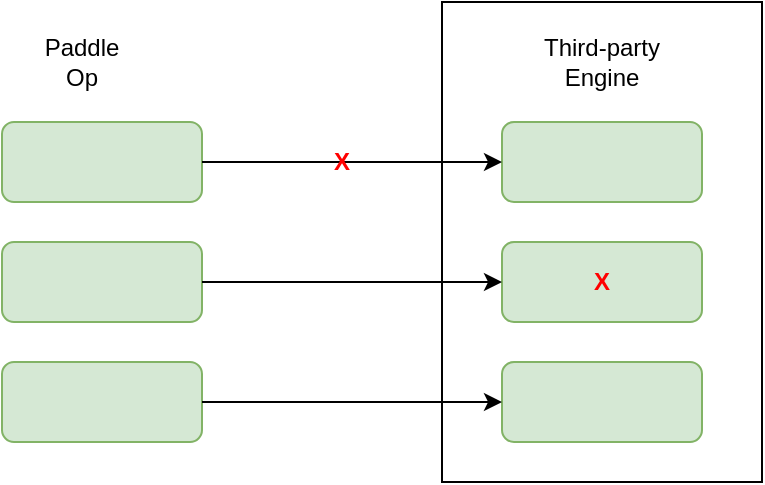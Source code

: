 <mxfile version="14.8.5" type="github">
  <diagram id="DF-CYjWvTKp4_uonpDw1" name="Page-1">
    <mxGraphModel dx="1298" dy="751" grid="1" gridSize="10" guides="1" tooltips="1" connect="1" arrows="1" fold="1" page="1" pageScale="1" pageWidth="827" pageHeight="1169" math="0" shadow="0">
      <root>
        <mxCell id="0" />
        <mxCell id="1" parent="0" />
        <mxCell id="R6PfkZe7wR7GaLmwO6dH-15" value="" style="rounded=0;whiteSpace=wrap;html=1;" vertex="1" parent="1">
          <mxGeometry x="270" y="10" width="160" height="240" as="geometry" />
        </mxCell>
        <mxCell id="R6PfkZe7wR7GaLmwO6dH-2" value="" style="rounded=1;whiteSpace=wrap;html=1;fillColor=#d5e8d4;strokeColor=#82b366;" vertex="1" parent="1">
          <mxGeometry x="50" y="70" width="100" height="40" as="geometry" />
        </mxCell>
        <mxCell id="R6PfkZe7wR7GaLmwO6dH-3" value="" style="rounded=1;whiteSpace=wrap;html=1;fillColor=#d5e8d4;strokeColor=#82b366;" vertex="1" parent="1">
          <mxGeometry x="50" y="130" width="100" height="40" as="geometry" />
        </mxCell>
        <mxCell id="R6PfkZe7wR7GaLmwO6dH-4" value="" style="rounded=1;whiteSpace=wrap;html=1;fillColor=#d5e8d4;strokeColor=#82b366;" vertex="1" parent="1">
          <mxGeometry x="50" y="190" width="100" height="40" as="geometry" />
        </mxCell>
        <mxCell id="R6PfkZe7wR7GaLmwO6dH-5" value="" style="rounded=1;whiteSpace=wrap;html=1;fillColor=#d5e8d4;strokeColor=#82b366;" vertex="1" parent="1">
          <mxGeometry x="300" y="70" width="100" height="40" as="geometry" />
        </mxCell>
        <mxCell id="R6PfkZe7wR7GaLmwO6dH-6" value="" style="rounded=1;whiteSpace=wrap;html=1;fillColor=#d5e8d4;strokeColor=#82b366;" vertex="1" parent="1">
          <mxGeometry x="300" y="130" width="100" height="40" as="geometry" />
        </mxCell>
        <mxCell id="R6PfkZe7wR7GaLmwO6dH-7" value="" style="rounded=1;whiteSpace=wrap;html=1;fillColor=#d5e8d4;strokeColor=#82b366;" vertex="1" parent="1">
          <mxGeometry x="300" y="190" width="100" height="40" as="geometry" />
        </mxCell>
        <mxCell id="R6PfkZe7wR7GaLmwO6dH-8" value="" style="endArrow=classic;html=1;exitX=1;exitY=0.5;exitDx=0;exitDy=0;entryX=0;entryY=0.5;entryDx=0;entryDy=0;" edge="1" parent="1" source="R6PfkZe7wR7GaLmwO6dH-2" target="R6PfkZe7wR7GaLmwO6dH-5">
          <mxGeometry width="50" height="50" relative="1" as="geometry">
            <mxPoint x="390" y="440" as="sourcePoint" />
            <mxPoint x="440" y="390" as="targetPoint" />
          </mxGeometry>
        </mxCell>
        <mxCell id="R6PfkZe7wR7GaLmwO6dH-9" value="" style="endArrow=classic;html=1;exitX=1;exitY=0.5;exitDx=0;exitDy=0;entryX=0;entryY=0.5;entryDx=0;entryDy=0;" edge="1" parent="1" source="R6PfkZe7wR7GaLmwO6dH-3" target="R6PfkZe7wR7GaLmwO6dH-6">
          <mxGeometry width="50" height="50" relative="1" as="geometry">
            <mxPoint x="160" y="100" as="sourcePoint" />
            <mxPoint x="310" y="100" as="targetPoint" />
          </mxGeometry>
        </mxCell>
        <mxCell id="R6PfkZe7wR7GaLmwO6dH-10" value="" style="endArrow=classic;html=1;exitX=1;exitY=0.5;exitDx=0;exitDy=0;entryX=0;entryY=0.5;entryDx=0;entryDy=0;" edge="1" parent="1" source="R6PfkZe7wR7GaLmwO6dH-4" target="R6PfkZe7wR7GaLmwO6dH-7">
          <mxGeometry width="50" height="50" relative="1" as="geometry">
            <mxPoint x="160" y="160" as="sourcePoint" />
            <mxPoint x="310" y="160" as="targetPoint" />
          </mxGeometry>
        </mxCell>
        <mxCell id="R6PfkZe7wR7GaLmwO6dH-11" value="&lt;font color=&quot;#ff0000&quot;&gt;&lt;b&gt;X&lt;/b&gt;&lt;/font&gt;" style="text;html=1;strokeColor=none;fillColor=none;align=center;verticalAlign=middle;whiteSpace=wrap;rounded=0;" vertex="1" parent="1">
          <mxGeometry x="200" y="80" width="40" height="20" as="geometry" />
        </mxCell>
        <mxCell id="R6PfkZe7wR7GaLmwO6dH-12" value="&lt;font color=&quot;#ff0000&quot;&gt;&lt;b&gt;X&lt;/b&gt;&lt;/font&gt;" style="text;html=1;strokeColor=none;fillColor=none;align=center;verticalAlign=middle;whiteSpace=wrap;rounded=0;" vertex="1" parent="1">
          <mxGeometry x="330" y="140" width="40" height="20" as="geometry" />
        </mxCell>
        <mxCell id="R6PfkZe7wR7GaLmwO6dH-13" value="Paddle Op" style="text;html=1;strokeColor=none;fillColor=none;align=center;verticalAlign=middle;whiteSpace=wrap;rounded=0;" vertex="1" parent="1">
          <mxGeometry x="70" y="30" width="40" height="20" as="geometry" />
        </mxCell>
        <mxCell id="R6PfkZe7wR7GaLmwO6dH-14" value="Third-party Engine" style="text;html=1;strokeColor=none;fillColor=none;align=center;verticalAlign=middle;whiteSpace=wrap;rounded=0;" vertex="1" parent="1">
          <mxGeometry x="320" y="30" width="60" height="20" as="geometry" />
        </mxCell>
      </root>
    </mxGraphModel>
  </diagram>
</mxfile>

